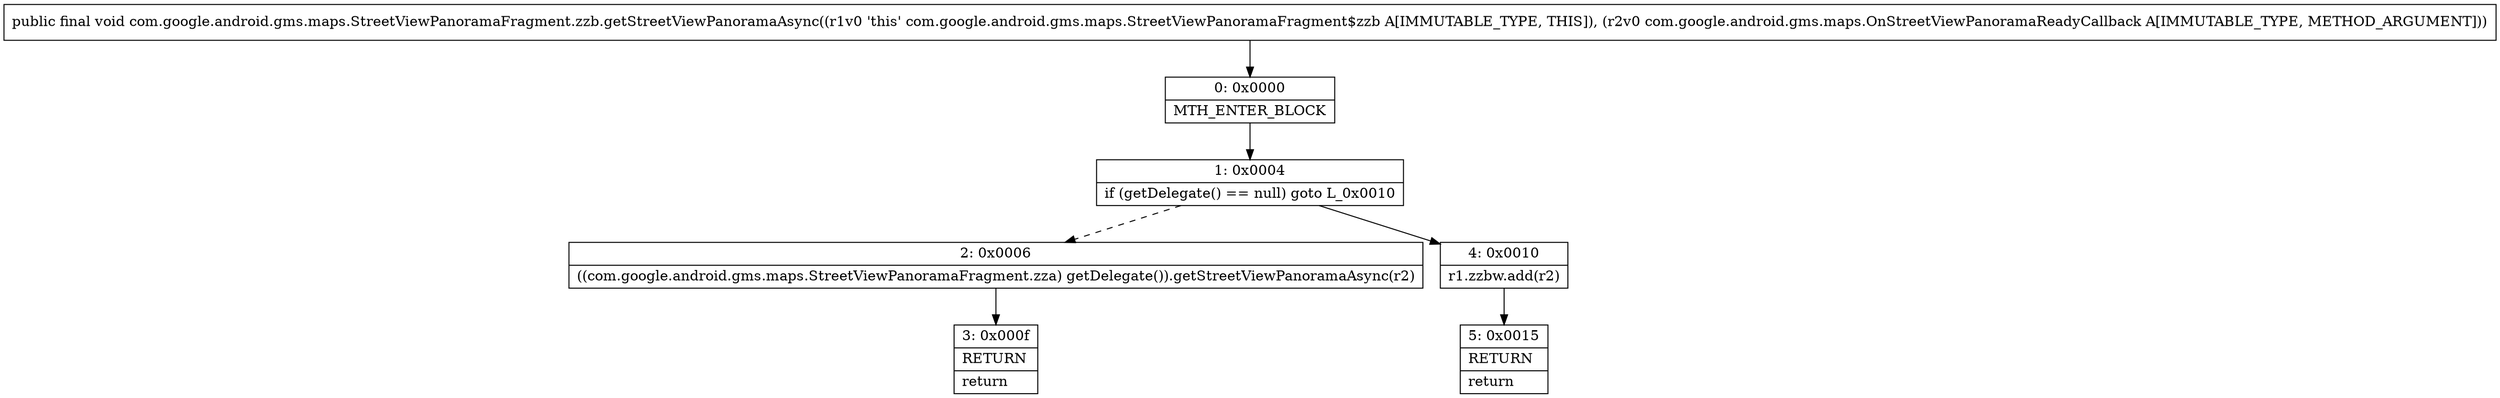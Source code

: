 digraph "CFG forcom.google.android.gms.maps.StreetViewPanoramaFragment.zzb.getStreetViewPanoramaAsync(Lcom\/google\/android\/gms\/maps\/OnStreetViewPanoramaReadyCallback;)V" {
Node_0 [shape=record,label="{0\:\ 0x0000|MTH_ENTER_BLOCK\l}"];
Node_1 [shape=record,label="{1\:\ 0x0004|if (getDelegate() == null) goto L_0x0010\l}"];
Node_2 [shape=record,label="{2\:\ 0x0006|((com.google.android.gms.maps.StreetViewPanoramaFragment.zza) getDelegate()).getStreetViewPanoramaAsync(r2)\l}"];
Node_3 [shape=record,label="{3\:\ 0x000f|RETURN\l|return\l}"];
Node_4 [shape=record,label="{4\:\ 0x0010|r1.zzbw.add(r2)\l}"];
Node_5 [shape=record,label="{5\:\ 0x0015|RETURN\l|return\l}"];
MethodNode[shape=record,label="{public final void com.google.android.gms.maps.StreetViewPanoramaFragment.zzb.getStreetViewPanoramaAsync((r1v0 'this' com.google.android.gms.maps.StreetViewPanoramaFragment$zzb A[IMMUTABLE_TYPE, THIS]), (r2v0 com.google.android.gms.maps.OnStreetViewPanoramaReadyCallback A[IMMUTABLE_TYPE, METHOD_ARGUMENT])) }"];
MethodNode -> Node_0;
Node_0 -> Node_1;
Node_1 -> Node_2[style=dashed];
Node_1 -> Node_4;
Node_2 -> Node_3;
Node_4 -> Node_5;
}

